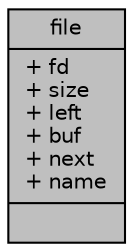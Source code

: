 digraph "file"
{
  edge [fontname="Helvetica",fontsize="10",labelfontname="Helvetica",labelfontsize="10"];
  node [fontname="Helvetica",fontsize="10",shape=record];
  Node1 [label="{file\n|+ fd\l+ size\l+ left\l+ buf\l+ next\l+ name\l|}",height=0.2,width=0.4,color="black", fillcolor="grey75", style="filled", fontcolor="black"];
}
